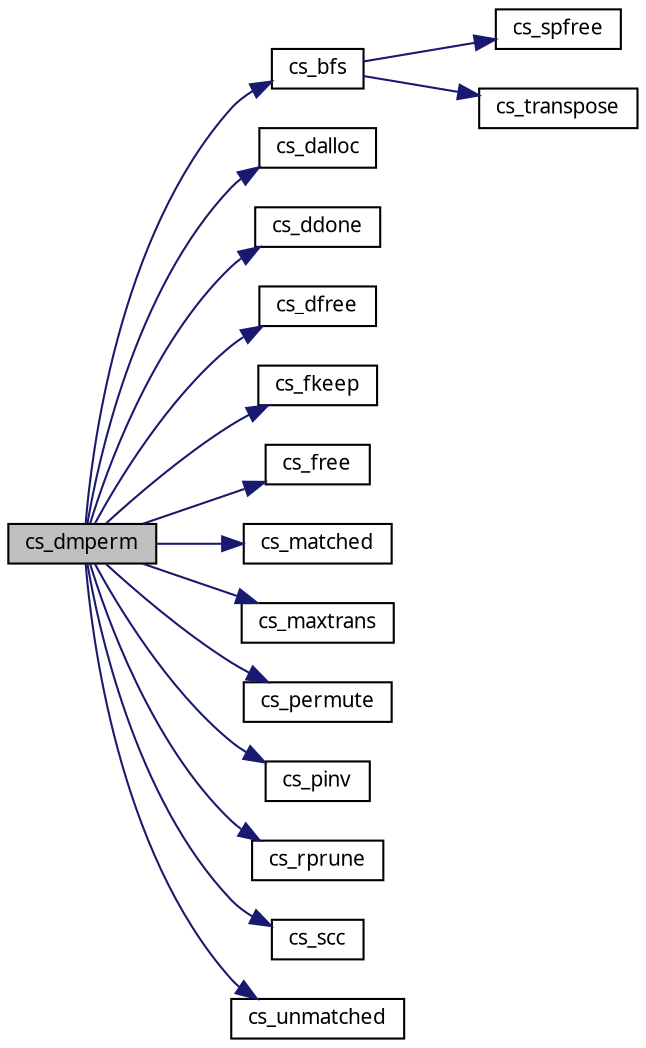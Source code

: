 digraph G
{
  edge [fontname="FreeSans.ttf",fontsize=10,labelfontname="FreeSans.ttf",labelfontsize=10];
  node [fontname="FreeSans.ttf",fontsize=10,shape=record];
  rankdir=LR;
  Node1 [label="cs_dmperm",height=0.2,width=0.4,color="black", fillcolor="grey75", style="filled" fontcolor="black"];
  Node1 -> Node2 [color="midnightblue",fontsize=10,style="solid",fontname="FreeSans.ttf"];
  Node2 [label="cs_bfs",height=0.2,width=0.4,color="black", fillcolor="white", style="filled",URL="$cs_8c.html#e296f1a9ad0b70efedc382fae12e028b"];
  Node2 -> Node3 [color="midnightblue",fontsize=10,style="solid",fontname="FreeSans.ttf"];
  Node3 [label="cs_spfree",height=0.2,width=0.4,color="black", fillcolor="white", style="filled",URL="$cs_8c.html#6d705e404a7831ccf01bc0ea064215b9"];
  Node2 -> Node4 [color="midnightblue",fontsize=10,style="solid",fontname="FreeSans.ttf"];
  Node4 [label="cs_transpose",height=0.2,width=0.4,color="black", fillcolor="white", style="filled",URL="$cs_8c.html#090225477a18abe5f8d5ab26e4efaf3a"];
  Node1 -> Node5 [color="midnightblue",fontsize=10,style="solid",fontname="FreeSans.ttf"];
  Node5 [label="cs_dalloc",height=0.2,width=0.4,color="black", fillcolor="white", style="filled",URL="$cs_8c.html#efbcfeb2d1143578988d22d116dde57b"];
  Node1 -> Node6 [color="midnightblue",fontsize=10,style="solid",fontname="FreeSans.ttf"];
  Node6 [label="cs_ddone",height=0.2,width=0.4,color="black", fillcolor="white", style="filled",URL="$cs_8c.html#312cb23797ac49cd9e99853f6bd2895f"];
  Node1 -> Node7 [color="midnightblue",fontsize=10,style="solid",fontname="FreeSans.ttf"];
  Node7 [label="cs_dfree",height=0.2,width=0.4,color="black", fillcolor="white", style="filled",URL="$cs_8c.html#7c59264397d2c5cc85c87c879aedc4f5"];
  Node1 -> Node8 [color="midnightblue",fontsize=10,style="solid",fontname="FreeSans.ttf"];
  Node8 [label="cs_fkeep",height=0.2,width=0.4,color="black", fillcolor="white", style="filled",URL="$cs_8c.html#de63a58ec1758250c64518d817ea3c4c"];
  Node1 -> Node9 [color="midnightblue",fontsize=10,style="solid",fontname="FreeSans.ttf"];
  Node9 [label="cs_free",height=0.2,width=0.4,color="black", fillcolor="white", style="filled",URL="$cs_8c.html#78c1d1194aacc65212bb0d2b03643ac7"];
  Node1 -> Node10 [color="midnightblue",fontsize=10,style="solid",fontname="FreeSans.ttf"];
  Node10 [label="cs_matched",height=0.2,width=0.4,color="black", fillcolor="white", style="filled",URL="$cs_8c.html#a2c33b968210045b07e7a07868d5997a"];
  Node1 -> Node11 [color="midnightblue",fontsize=10,style="solid",fontname="FreeSans.ttf"];
  Node11 [label="cs_maxtrans",height=0.2,width=0.4,color="black", fillcolor="white", style="filled",URL="$cs_8c.html#0404ef3688f241d15729b5c54c59a704"];
  Node1 -> Node12 [color="midnightblue",fontsize=10,style="solid",fontname="FreeSans.ttf"];
  Node12 [label="cs_permute",height=0.2,width=0.4,color="black", fillcolor="white", style="filled",URL="$cs_8c.html#da9cc712c0db19bc1dc1ef9211e6ca3c"];
  Node1 -> Node13 [color="midnightblue",fontsize=10,style="solid",fontname="FreeSans.ttf"];
  Node13 [label="cs_pinv",height=0.2,width=0.4,color="black", fillcolor="white", style="filled",URL="$cs_8c.html#4ddf83c074fafd1120be9fbbfa4a29f9"];
  Node1 -> Node14 [color="midnightblue",fontsize=10,style="solid",fontname="FreeSans.ttf"];
  Node14 [label="cs_rprune",height=0.2,width=0.4,color="black", fillcolor="white", style="filled",URL="$cs_8c.html#b71ee855eb5dc6e1aa6f0de6a4253d87"];
  Node1 -> Node15 [color="midnightblue",fontsize=10,style="solid",fontname="FreeSans.ttf"];
  Node15 [label="cs_scc",height=0.2,width=0.4,color="black", fillcolor="white", style="filled",URL="$cs_8c.html#9fede5f7dcf4367d7d005ca6dd0ba100"];
  Node1 -> Node16 [color="midnightblue",fontsize=10,style="solid",fontname="FreeSans.ttf"];
  Node16 [label="cs_unmatched",height=0.2,width=0.4,color="black", fillcolor="white", style="filled",URL="$cs_8c.html#e685731f1cd74c66c4cde15aa4d5e31b"];
}
